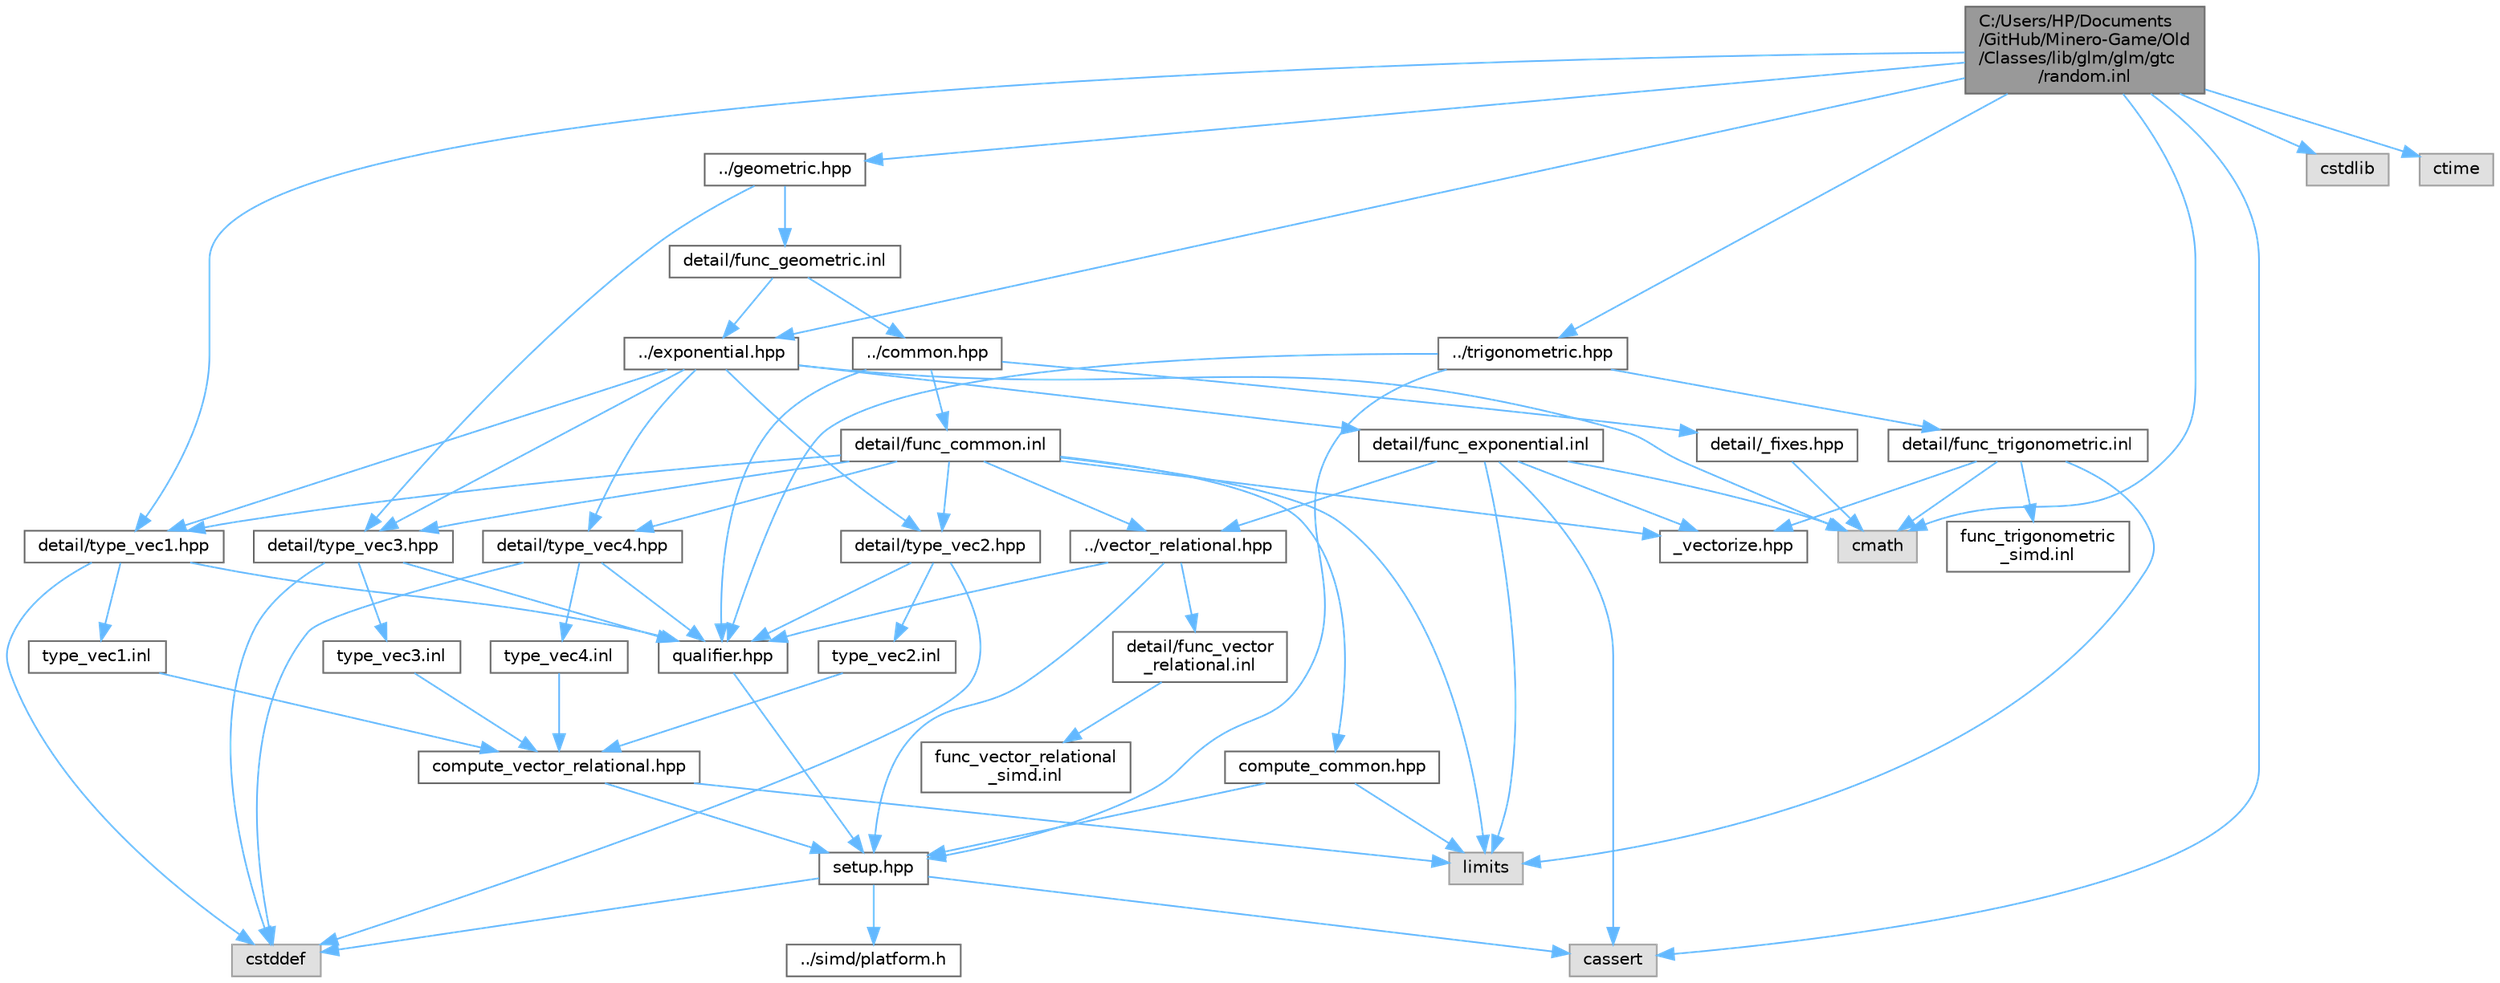 digraph "C:/Users/HP/Documents/GitHub/Minero-Game/Old/Classes/lib/glm/glm/gtc/random.inl"
{
 // LATEX_PDF_SIZE
  bgcolor="transparent";
  edge [fontname=Helvetica,fontsize=10,labelfontname=Helvetica,labelfontsize=10];
  node [fontname=Helvetica,fontsize=10,shape=box,height=0.2,width=0.4];
  Node1 [id="Node000001",label="C:/Users/HP/Documents\l/GitHub/Minero-Game/Old\l/Classes/lib/glm/glm/gtc\l/random.inl",height=0.2,width=0.4,color="gray40", fillcolor="grey60", style="filled", fontcolor="black",tooltip=" "];
  Node1 -> Node2 [id="edge141_Node000001_Node000002",color="steelblue1",style="solid",tooltip=" "];
  Node2 [id="Node000002",label="../geometric.hpp",height=0.2,width=0.4,color="grey40", fillcolor="white", style="filled",URL="$_old_2_classes_2lib_2glm_2glm_2geometric_8hpp.html",tooltip=" "];
  Node2 -> Node3 [id="edge142_Node000002_Node000003",color="steelblue1",style="solid",tooltip=" "];
  Node3 [id="Node000003",label="detail/type_vec3.hpp",height=0.2,width=0.4,color="grey40", fillcolor="white", style="filled",URL="$_old_2_classes_2lib_2glm_2glm_2detail_2type__vec3_8hpp.html",tooltip=" "];
  Node3 -> Node4 [id="edge143_Node000003_Node000004",color="steelblue1",style="solid",tooltip=" "];
  Node4 [id="Node000004",label="qualifier.hpp",height=0.2,width=0.4,color="grey40", fillcolor="white", style="filled",URL="$_old_2_classes_2lib_2glm_2glm_2detail_2qualifier_8hpp.html",tooltip=" "];
  Node4 -> Node5 [id="edge144_Node000004_Node000005",color="steelblue1",style="solid",tooltip=" "];
  Node5 [id="Node000005",label="setup.hpp",height=0.2,width=0.4,color="grey40", fillcolor="white", style="filled",URL="$_old_2_classes_2lib_2glm_2glm_2detail_2setup_8hpp.html",tooltip=" "];
  Node5 -> Node6 [id="edge145_Node000005_Node000006",color="steelblue1",style="solid",tooltip=" "];
  Node6 [id="Node000006",label="cassert",height=0.2,width=0.4,color="grey60", fillcolor="#E0E0E0", style="filled",tooltip=" "];
  Node5 -> Node7 [id="edge146_Node000005_Node000007",color="steelblue1",style="solid",tooltip=" "];
  Node7 [id="Node000007",label="cstddef",height=0.2,width=0.4,color="grey60", fillcolor="#E0E0E0", style="filled",tooltip=" "];
  Node5 -> Node8 [id="edge147_Node000005_Node000008",color="steelblue1",style="solid",tooltip=" "];
  Node8 [id="Node000008",label="../simd/platform.h",height=0.2,width=0.4,color="grey40", fillcolor="white", style="filled",URL="$_old_2_classes_2lib_2glm_2glm_2simd_2platform_8h.html",tooltip=" "];
  Node3 -> Node7 [id="edge148_Node000003_Node000007",color="steelblue1",style="solid",tooltip=" "];
  Node3 -> Node9 [id="edge149_Node000003_Node000009",color="steelblue1",style="solid",tooltip=" "];
  Node9 [id="Node000009",label="type_vec3.inl",height=0.2,width=0.4,color="grey40", fillcolor="white", style="filled",URL="$_old_2_classes_2lib_2glm_2glm_2detail_2type__vec3_8inl.html",tooltip=" "];
  Node9 -> Node10 [id="edge150_Node000009_Node000010",color="steelblue1",style="solid",tooltip=" "];
  Node10 [id="Node000010",label="compute_vector_relational.hpp",height=0.2,width=0.4,color="grey40", fillcolor="white", style="filled",URL="$_old_2_classes_2lib_2glm_2glm_2detail_2compute__vector__relational_8hpp.html",tooltip=" "];
  Node10 -> Node5 [id="edge151_Node000010_Node000005",color="steelblue1",style="solid",tooltip=" "];
  Node10 -> Node11 [id="edge152_Node000010_Node000011",color="steelblue1",style="solid",tooltip=" "];
  Node11 [id="Node000011",label="limits",height=0.2,width=0.4,color="grey60", fillcolor="#E0E0E0", style="filled",tooltip=" "];
  Node2 -> Node12 [id="edge153_Node000002_Node000012",color="steelblue1",style="solid",tooltip=" "];
  Node12 [id="Node000012",label="detail/func_geometric.inl",height=0.2,width=0.4,color="grey40", fillcolor="white", style="filled",URL="$_old_2_classes_2lib_2glm_2glm_2detail_2func__geometric_8inl.html",tooltip=" "];
  Node12 -> Node13 [id="edge154_Node000012_Node000013",color="steelblue1",style="solid",tooltip=" "];
  Node13 [id="Node000013",label="../exponential.hpp",height=0.2,width=0.4,color="grey40", fillcolor="white", style="filled",URL="$_old_2_classes_2lib_2glm_2glm_2exponential_8hpp.html",tooltip=" "];
  Node13 -> Node14 [id="edge155_Node000013_Node000014",color="steelblue1",style="solid",tooltip=" "];
  Node14 [id="Node000014",label="detail/type_vec1.hpp",height=0.2,width=0.4,color="grey40", fillcolor="white", style="filled",URL="$_old_2_classes_2lib_2glm_2glm_2detail_2type__vec1_8hpp.html",tooltip=" "];
  Node14 -> Node4 [id="edge156_Node000014_Node000004",color="steelblue1",style="solid",tooltip=" "];
  Node14 -> Node7 [id="edge157_Node000014_Node000007",color="steelblue1",style="solid",tooltip=" "];
  Node14 -> Node15 [id="edge158_Node000014_Node000015",color="steelblue1",style="solid",tooltip=" "];
  Node15 [id="Node000015",label="type_vec1.inl",height=0.2,width=0.4,color="grey40", fillcolor="white", style="filled",URL="$_old_2_classes_2lib_2glm_2glm_2detail_2type__vec1_8inl.html",tooltip=" "];
  Node15 -> Node10 [id="edge159_Node000015_Node000010",color="steelblue1",style="solid",tooltip=" "];
  Node13 -> Node16 [id="edge160_Node000013_Node000016",color="steelblue1",style="solid",tooltip=" "];
  Node16 [id="Node000016",label="detail/type_vec2.hpp",height=0.2,width=0.4,color="grey40", fillcolor="white", style="filled",URL="$_old_2_classes_2lib_2glm_2glm_2detail_2type__vec2_8hpp.html",tooltip=" "];
  Node16 -> Node4 [id="edge161_Node000016_Node000004",color="steelblue1",style="solid",tooltip=" "];
  Node16 -> Node7 [id="edge162_Node000016_Node000007",color="steelblue1",style="solid",tooltip=" "];
  Node16 -> Node17 [id="edge163_Node000016_Node000017",color="steelblue1",style="solid",tooltip=" "];
  Node17 [id="Node000017",label="type_vec2.inl",height=0.2,width=0.4,color="grey40", fillcolor="white", style="filled",URL="$_old_2_classes_2lib_2glm_2glm_2detail_2type__vec2_8inl.html",tooltip=" "];
  Node17 -> Node10 [id="edge164_Node000017_Node000010",color="steelblue1",style="solid",tooltip=" "];
  Node13 -> Node3 [id="edge165_Node000013_Node000003",color="steelblue1",style="solid",tooltip=" "];
  Node13 -> Node18 [id="edge166_Node000013_Node000018",color="steelblue1",style="solid",tooltip=" "];
  Node18 [id="Node000018",label="detail/type_vec4.hpp",height=0.2,width=0.4,color="grey40", fillcolor="white", style="filled",URL="$_old_2_classes_2lib_2glm_2glm_2detail_2type__vec4_8hpp.html",tooltip=" "];
  Node18 -> Node4 [id="edge167_Node000018_Node000004",color="steelblue1",style="solid",tooltip=" "];
  Node18 -> Node7 [id="edge168_Node000018_Node000007",color="steelblue1",style="solid",tooltip=" "];
  Node18 -> Node19 [id="edge169_Node000018_Node000019",color="steelblue1",style="solid",tooltip=" "];
  Node19 [id="Node000019",label="type_vec4.inl",height=0.2,width=0.4,color="grey40", fillcolor="white", style="filled",URL="$_old_2_classes_2lib_2glm_2glm_2detail_2type__vec4_8inl.html",tooltip=" "];
  Node19 -> Node10 [id="edge170_Node000019_Node000010",color="steelblue1",style="solid",tooltip=" "];
  Node13 -> Node20 [id="edge171_Node000013_Node000020",color="steelblue1",style="solid",tooltip=" "];
  Node20 [id="Node000020",label="cmath",height=0.2,width=0.4,color="grey60", fillcolor="#E0E0E0", style="filled",tooltip=" "];
  Node13 -> Node21 [id="edge172_Node000013_Node000021",color="steelblue1",style="solid",tooltip=" "];
  Node21 [id="Node000021",label="detail/func_exponential.inl",height=0.2,width=0.4,color="grey40", fillcolor="white", style="filled",URL="$_old_2_classes_2lib_2glm_2glm_2detail_2func__exponential_8inl.html",tooltip=" "];
  Node21 -> Node22 [id="edge173_Node000021_Node000022",color="steelblue1",style="solid",tooltip=" "];
  Node22 [id="Node000022",label="../vector_relational.hpp",height=0.2,width=0.4,color="grey40", fillcolor="white", style="filled",URL="$_old_2_classes_2lib_2glm_2glm_2vector__relational_8hpp.html",tooltip=" "];
  Node22 -> Node4 [id="edge174_Node000022_Node000004",color="steelblue1",style="solid",tooltip=" "];
  Node22 -> Node5 [id="edge175_Node000022_Node000005",color="steelblue1",style="solid",tooltip=" "];
  Node22 -> Node23 [id="edge176_Node000022_Node000023",color="steelblue1",style="solid",tooltip=" "];
  Node23 [id="Node000023",label="detail/func_vector\l_relational.inl",height=0.2,width=0.4,color="grey40", fillcolor="white", style="filled",URL="$_old_2_classes_2lib_2glm_2glm_2detail_2func__vector__relational_8inl.html",tooltip=" "];
  Node23 -> Node24 [id="edge177_Node000023_Node000024",color="steelblue1",style="solid",tooltip=" "];
  Node24 [id="Node000024",label="func_vector_relational\l_simd.inl",height=0.2,width=0.4,color="grey40", fillcolor="white", style="filled",URL="$_old_2_classes_2lib_2glm_2glm_2detail_2func__vector__relational__simd_8inl.html",tooltip=" "];
  Node21 -> Node25 [id="edge178_Node000021_Node000025",color="steelblue1",style="solid",tooltip=" "];
  Node25 [id="Node000025",label="_vectorize.hpp",height=0.2,width=0.4,color="grey40", fillcolor="white", style="filled",URL="$_old_2_classes_2lib_2glm_2glm_2detail_2__vectorize_8hpp.html",tooltip=" "];
  Node21 -> Node11 [id="edge179_Node000021_Node000011",color="steelblue1",style="solid",tooltip=" "];
  Node21 -> Node20 [id="edge180_Node000021_Node000020",color="steelblue1",style="solid",tooltip=" "];
  Node21 -> Node6 [id="edge181_Node000021_Node000006",color="steelblue1",style="solid",tooltip=" "];
  Node12 -> Node26 [id="edge182_Node000012_Node000026",color="steelblue1",style="solid",tooltip=" "];
  Node26 [id="Node000026",label="../common.hpp",height=0.2,width=0.4,color="grey40", fillcolor="white", style="filled",URL="$_old_2_classes_2lib_2glm_2glm_2common_8hpp.html",tooltip=" "];
  Node26 -> Node4 [id="edge183_Node000026_Node000004",color="steelblue1",style="solid",tooltip=" "];
  Node26 -> Node27 [id="edge184_Node000026_Node000027",color="steelblue1",style="solid",tooltip=" "];
  Node27 [id="Node000027",label="detail/_fixes.hpp",height=0.2,width=0.4,color="grey40", fillcolor="white", style="filled",URL="$_old_2_classes_2lib_2glm_2glm_2detail_2__fixes_8hpp.html",tooltip=" "];
  Node27 -> Node20 [id="edge185_Node000027_Node000020",color="steelblue1",style="solid",tooltip=" "];
  Node26 -> Node28 [id="edge186_Node000026_Node000028",color="steelblue1",style="solid",tooltip=" "];
  Node28 [id="Node000028",label="detail/func_common.inl",height=0.2,width=0.4,color="grey40", fillcolor="white", style="filled",URL="$_old_2_classes_2lib_2glm_2glm_2detail_2func__common_8inl.html",tooltip=" "];
  Node28 -> Node22 [id="edge187_Node000028_Node000022",color="steelblue1",style="solid",tooltip=" "];
  Node28 -> Node29 [id="edge188_Node000028_Node000029",color="steelblue1",style="solid",tooltip=" "];
  Node29 [id="Node000029",label="compute_common.hpp",height=0.2,width=0.4,color="grey40", fillcolor="white", style="filled",URL="$_old_2_classes_2lib_2glm_2glm_2detail_2compute__common_8hpp.html",tooltip=" "];
  Node29 -> Node5 [id="edge189_Node000029_Node000005",color="steelblue1",style="solid",tooltip=" "];
  Node29 -> Node11 [id="edge190_Node000029_Node000011",color="steelblue1",style="solid",tooltip=" "];
  Node28 -> Node14 [id="edge191_Node000028_Node000014",color="steelblue1",style="solid",tooltip=" "];
  Node28 -> Node16 [id="edge192_Node000028_Node000016",color="steelblue1",style="solid",tooltip=" "];
  Node28 -> Node3 [id="edge193_Node000028_Node000003",color="steelblue1",style="solid",tooltip=" "];
  Node28 -> Node18 [id="edge194_Node000028_Node000018",color="steelblue1",style="solid",tooltip=" "];
  Node28 -> Node25 [id="edge195_Node000028_Node000025",color="steelblue1",style="solid",tooltip=" "];
  Node28 -> Node11 [id="edge196_Node000028_Node000011",color="steelblue1",style="solid",tooltip=" "];
  Node1 -> Node13 [id="edge197_Node000001_Node000013",color="steelblue1",style="solid",tooltip=" "];
  Node1 -> Node30 [id="edge198_Node000001_Node000030",color="steelblue1",style="solid",tooltip=" "];
  Node30 [id="Node000030",label="../trigonometric.hpp",height=0.2,width=0.4,color="grey40", fillcolor="white", style="filled",URL="$_old_2_classes_2lib_2glm_2glm_2trigonometric_8hpp.html",tooltip=" "];
  Node30 -> Node5 [id="edge199_Node000030_Node000005",color="steelblue1",style="solid",tooltip=" "];
  Node30 -> Node4 [id="edge200_Node000030_Node000004",color="steelblue1",style="solid",tooltip=" "];
  Node30 -> Node31 [id="edge201_Node000030_Node000031",color="steelblue1",style="solid",tooltip=" "];
  Node31 [id="Node000031",label="detail/func_trigonometric.inl",height=0.2,width=0.4,color="grey40", fillcolor="white", style="filled",URL="$_old_2_classes_2lib_2glm_2glm_2detail_2func__trigonometric_8inl.html",tooltip=" "];
  Node31 -> Node25 [id="edge202_Node000031_Node000025",color="steelblue1",style="solid",tooltip=" "];
  Node31 -> Node20 [id="edge203_Node000031_Node000020",color="steelblue1",style="solid",tooltip=" "];
  Node31 -> Node11 [id="edge204_Node000031_Node000011",color="steelblue1",style="solid",tooltip=" "];
  Node31 -> Node32 [id="edge205_Node000031_Node000032",color="steelblue1",style="solid",tooltip=" "];
  Node32 [id="Node000032",label="func_trigonometric\l_simd.inl",height=0.2,width=0.4,color="grey40", fillcolor="white", style="filled",URL="$_old_2_classes_2lib_2glm_2glm_2detail_2func__trigonometric__simd_8inl.html",tooltip=" "];
  Node1 -> Node14 [id="edge206_Node000001_Node000014",color="steelblue1",style="solid",tooltip=" "];
  Node1 -> Node33 [id="edge207_Node000001_Node000033",color="steelblue1",style="solid",tooltip=" "];
  Node33 [id="Node000033",label="cstdlib",height=0.2,width=0.4,color="grey60", fillcolor="#E0E0E0", style="filled",tooltip=" "];
  Node1 -> Node34 [id="edge208_Node000001_Node000034",color="steelblue1",style="solid",tooltip=" "];
  Node34 [id="Node000034",label="ctime",height=0.2,width=0.4,color="grey60", fillcolor="#E0E0E0", style="filled",tooltip=" "];
  Node1 -> Node6 [id="edge209_Node000001_Node000006",color="steelblue1",style="solid",tooltip=" "];
  Node1 -> Node20 [id="edge210_Node000001_Node000020",color="steelblue1",style="solid",tooltip=" "];
}
